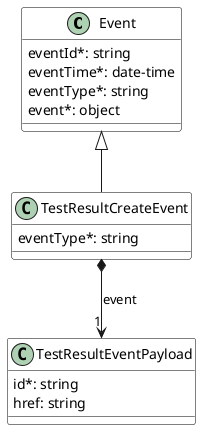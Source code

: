 @startuml testResultNotificationDataModel

skinparam {
    ClassBackgroundColor White
    ClassBorderColor Black
}

class Event {

    eventId*: string
    eventTime*: date-time
    eventType*: string
    event*: object
}

class TestResultCreateEvent {

    eventType*: string
}
Event <|-- TestResultCreateEvent

TestResultCreateEvent *-->"1" TestResultEventPayload : event


class TestResultEventPayload {

    id*: string
    href: string
}

@enduml
